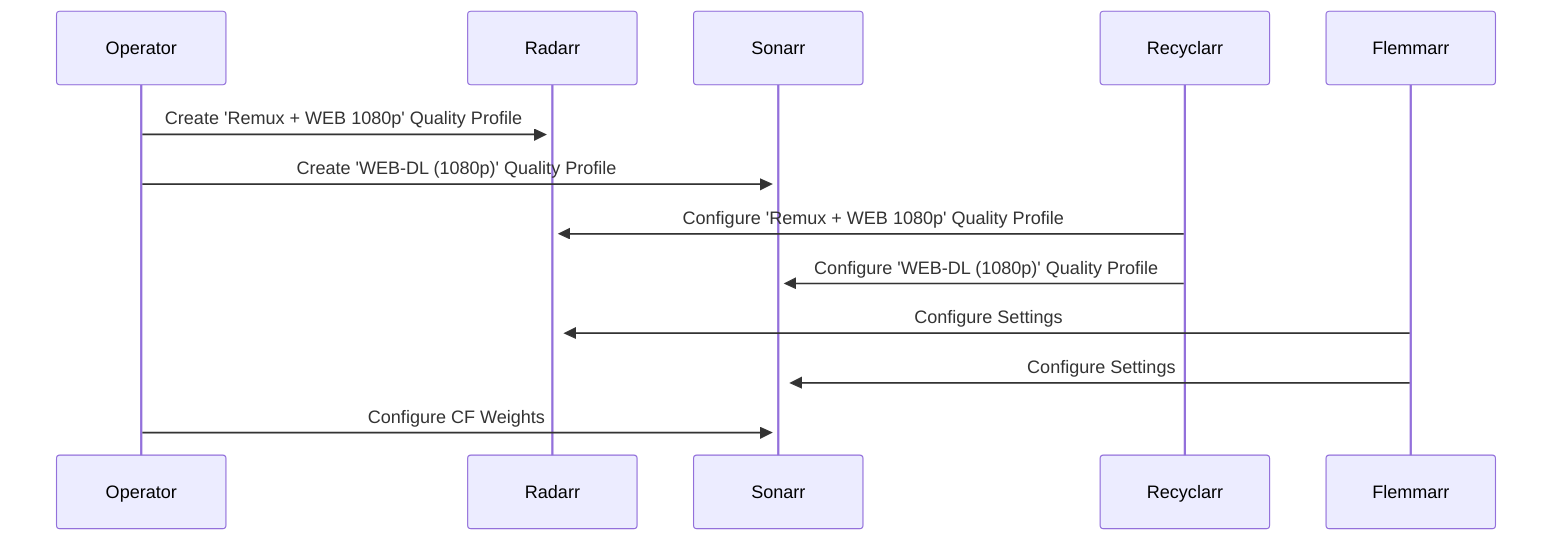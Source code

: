 sequenceDiagram
    Operator->>+Radarr: Create 'Remux + WEB 1080p' Quality Profile
    Operator->>+Sonarr: Create 'WEB-DL (1080p)' Quality Profile

    Recyclarr->>+Radarr: Configure 'Remux + WEB 1080p' Quality Profile
    Recyclarr->>+Sonarr: Configure 'WEB-DL (1080p)' Quality Profile

    Flemmarr->>+Radarr: Configure Settings

    Flemmarr->>+Sonarr: Configure Settings
    Operator->>+Sonarr: Configure CF Weights